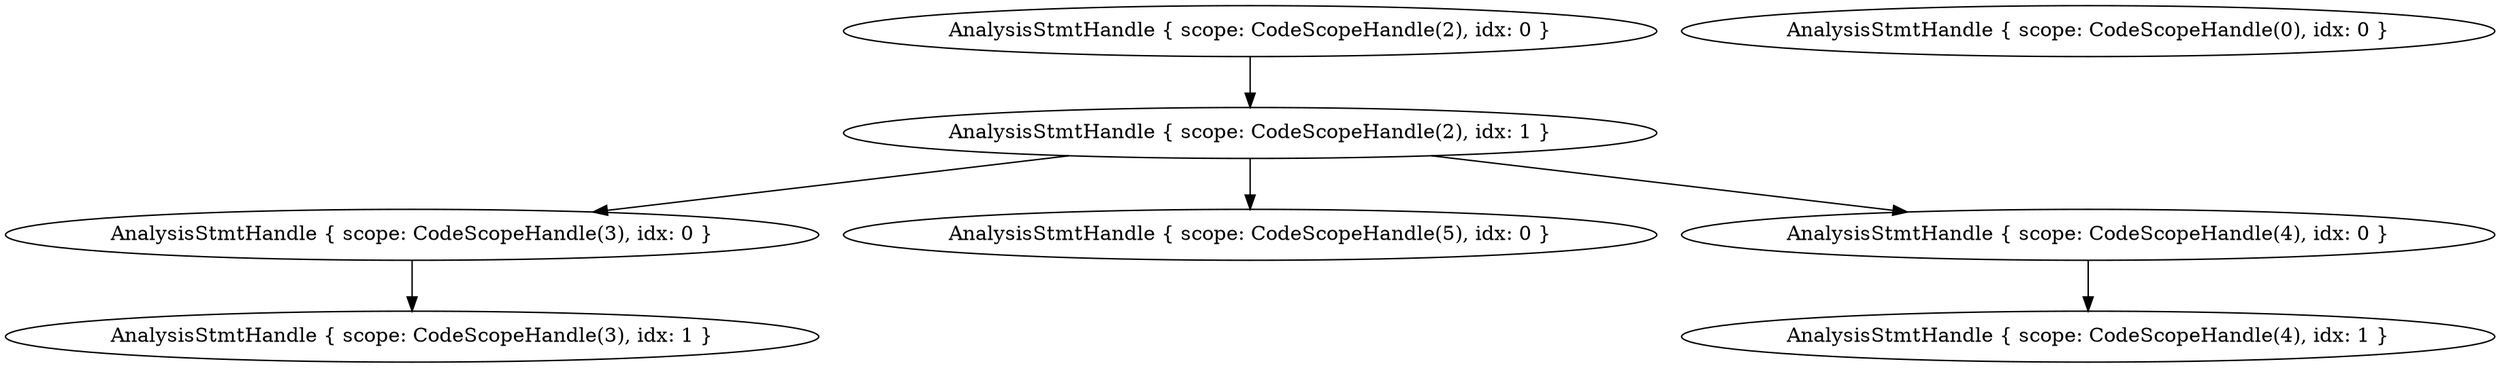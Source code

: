 digraph {
    0 [ label = "AnalysisStmtHandle { scope: CodeScopeHandle(2), idx: 0 }" ]
    1 [ label = "AnalysisStmtHandle { scope: CodeScopeHandle(2), idx: 1 }" ]
    2 [ label = "AnalysisStmtHandle { scope: CodeScopeHandle(3), idx: 0 }" ]
    3 [ label = "AnalysisStmtHandle { scope: CodeScopeHandle(3), idx: 1 }" ]
    4 [ label = "AnalysisStmtHandle { scope: CodeScopeHandle(5), idx: 0 }" ]
    5 [ label = "AnalysisStmtHandle { scope: CodeScopeHandle(4), idx: 0 }" ]
    6 [ label = "AnalysisStmtHandle { scope: CodeScopeHandle(4), idx: 1 }" ]
    7 [ label = "AnalysisStmtHandle { scope: CodeScopeHandle(0), idx: 0 }" ]
    1 -> 2 [ ]
    2 -> 3 [ ]
    0 -> 1 [ ]
    1 -> 4 [ ]
    1 -> 5 [ ]
    5 -> 6 [ ]
}
